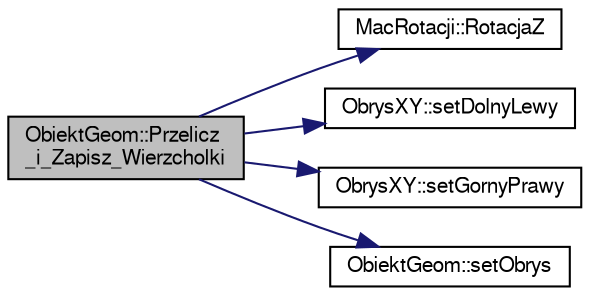digraph "ObiektGeom::Przelicz_i_Zapisz_Wierzcholki"
{
 // LATEX_PDF_SIZE
  edge [fontname="FreeSans",fontsize="10",labelfontname="FreeSans",labelfontsize="10"];
  node [fontname="FreeSans",fontsize="10",shape=record];
  rankdir="LR";
  Node1 [label="ObiektGeom::Przelicz\l_i_Zapisz_Wierzcholki",height=0.2,width=0.4,color="black", fillcolor="grey75", style="filled", fontcolor="black",tooltip="przelicza wierzcholki bryly"];
  Node1 -> Node2 [color="midnightblue",fontsize="10",style="solid",fontname="FreeSans"];
  Node2 [label="MacRotacji::RotacjaZ",height=0.2,width=0.4,color="black", fillcolor="white", style="filled",URL="$a00105.html#aeca9b2828c0eb725373d7a084798abc7",tooltip="Macierz Rotacji wzgledem osi Z"];
  Node1 -> Node3 [color="midnightblue",fontsize="10",style="solid",fontname="FreeSans"];
  Node3 [label="ObrysXY::setDolnyLewy",height=0.2,width=0.4,color="black", fillcolor="white", style="filled",URL="$a00113.html#a8991584f38a8c5c02bf739e14f568699",tooltip=" "];
  Node1 -> Node4 [color="midnightblue",fontsize="10",style="solid",fontname="FreeSans"];
  Node4 [label="ObrysXY::setGornyPrawy",height=0.2,width=0.4,color="black", fillcolor="white", style="filled",URL="$a00113.html#a77963527057da3213442a72a03ddd680",tooltip=" "];
  Node1 -> Node5 [color="midnightblue",fontsize="10",style="solid",fontname="FreeSans"];
  Node5 [label="ObiektGeom::setObrys",height=0.2,width=0.4,color="black", fillcolor="white", style="filled",URL="$a00109.html#a366e66ac5230a46a16f325bf3531b391",tooltip=" "];
}
